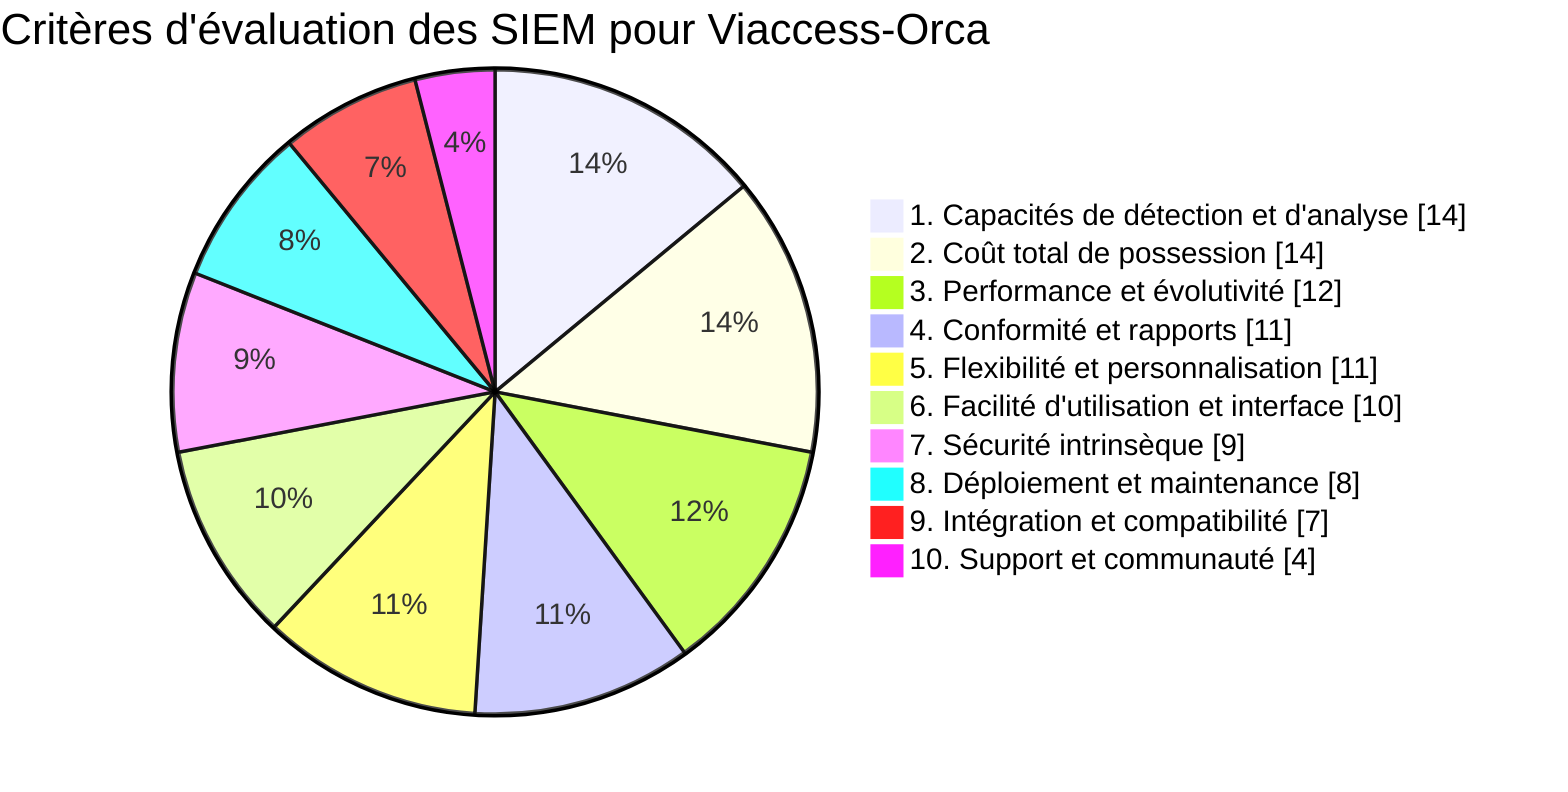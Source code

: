 pie showData
    title Critères d'évaluation des SIEM pour Viaccess-Orca
    "1. Capacités de détection et d'analyse" : 14
    "2. Coût total de possession" : 14
    "3. Performance et évolutivité" : 12
    "4. Conformité et rapports" : 11
    "5. Flexibilité et personnalisation" : 11
    "6. Facilité d'utilisation et interface" : 10
    "7. Sécurité intrinsèque" : 9
    "8. Déploiement et maintenance" : 8
    "9. Intégration et compatibilité" : 7
    "10. Support et communauté" : 4